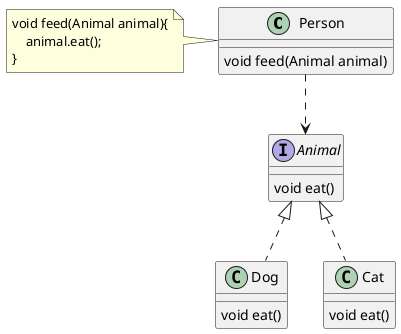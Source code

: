 @startuml

class Person{
    void feed(Animal animal)
}
note left
void feed(Animal animal){
    animal.eat();
}
end note
interface Animal{
    void eat()
}
class Dog{
    void eat()
}
class Cat{
    void eat()
}

Person ..> Animal
Animal <|.. Dog
Animal <|.. Cat

@enduml